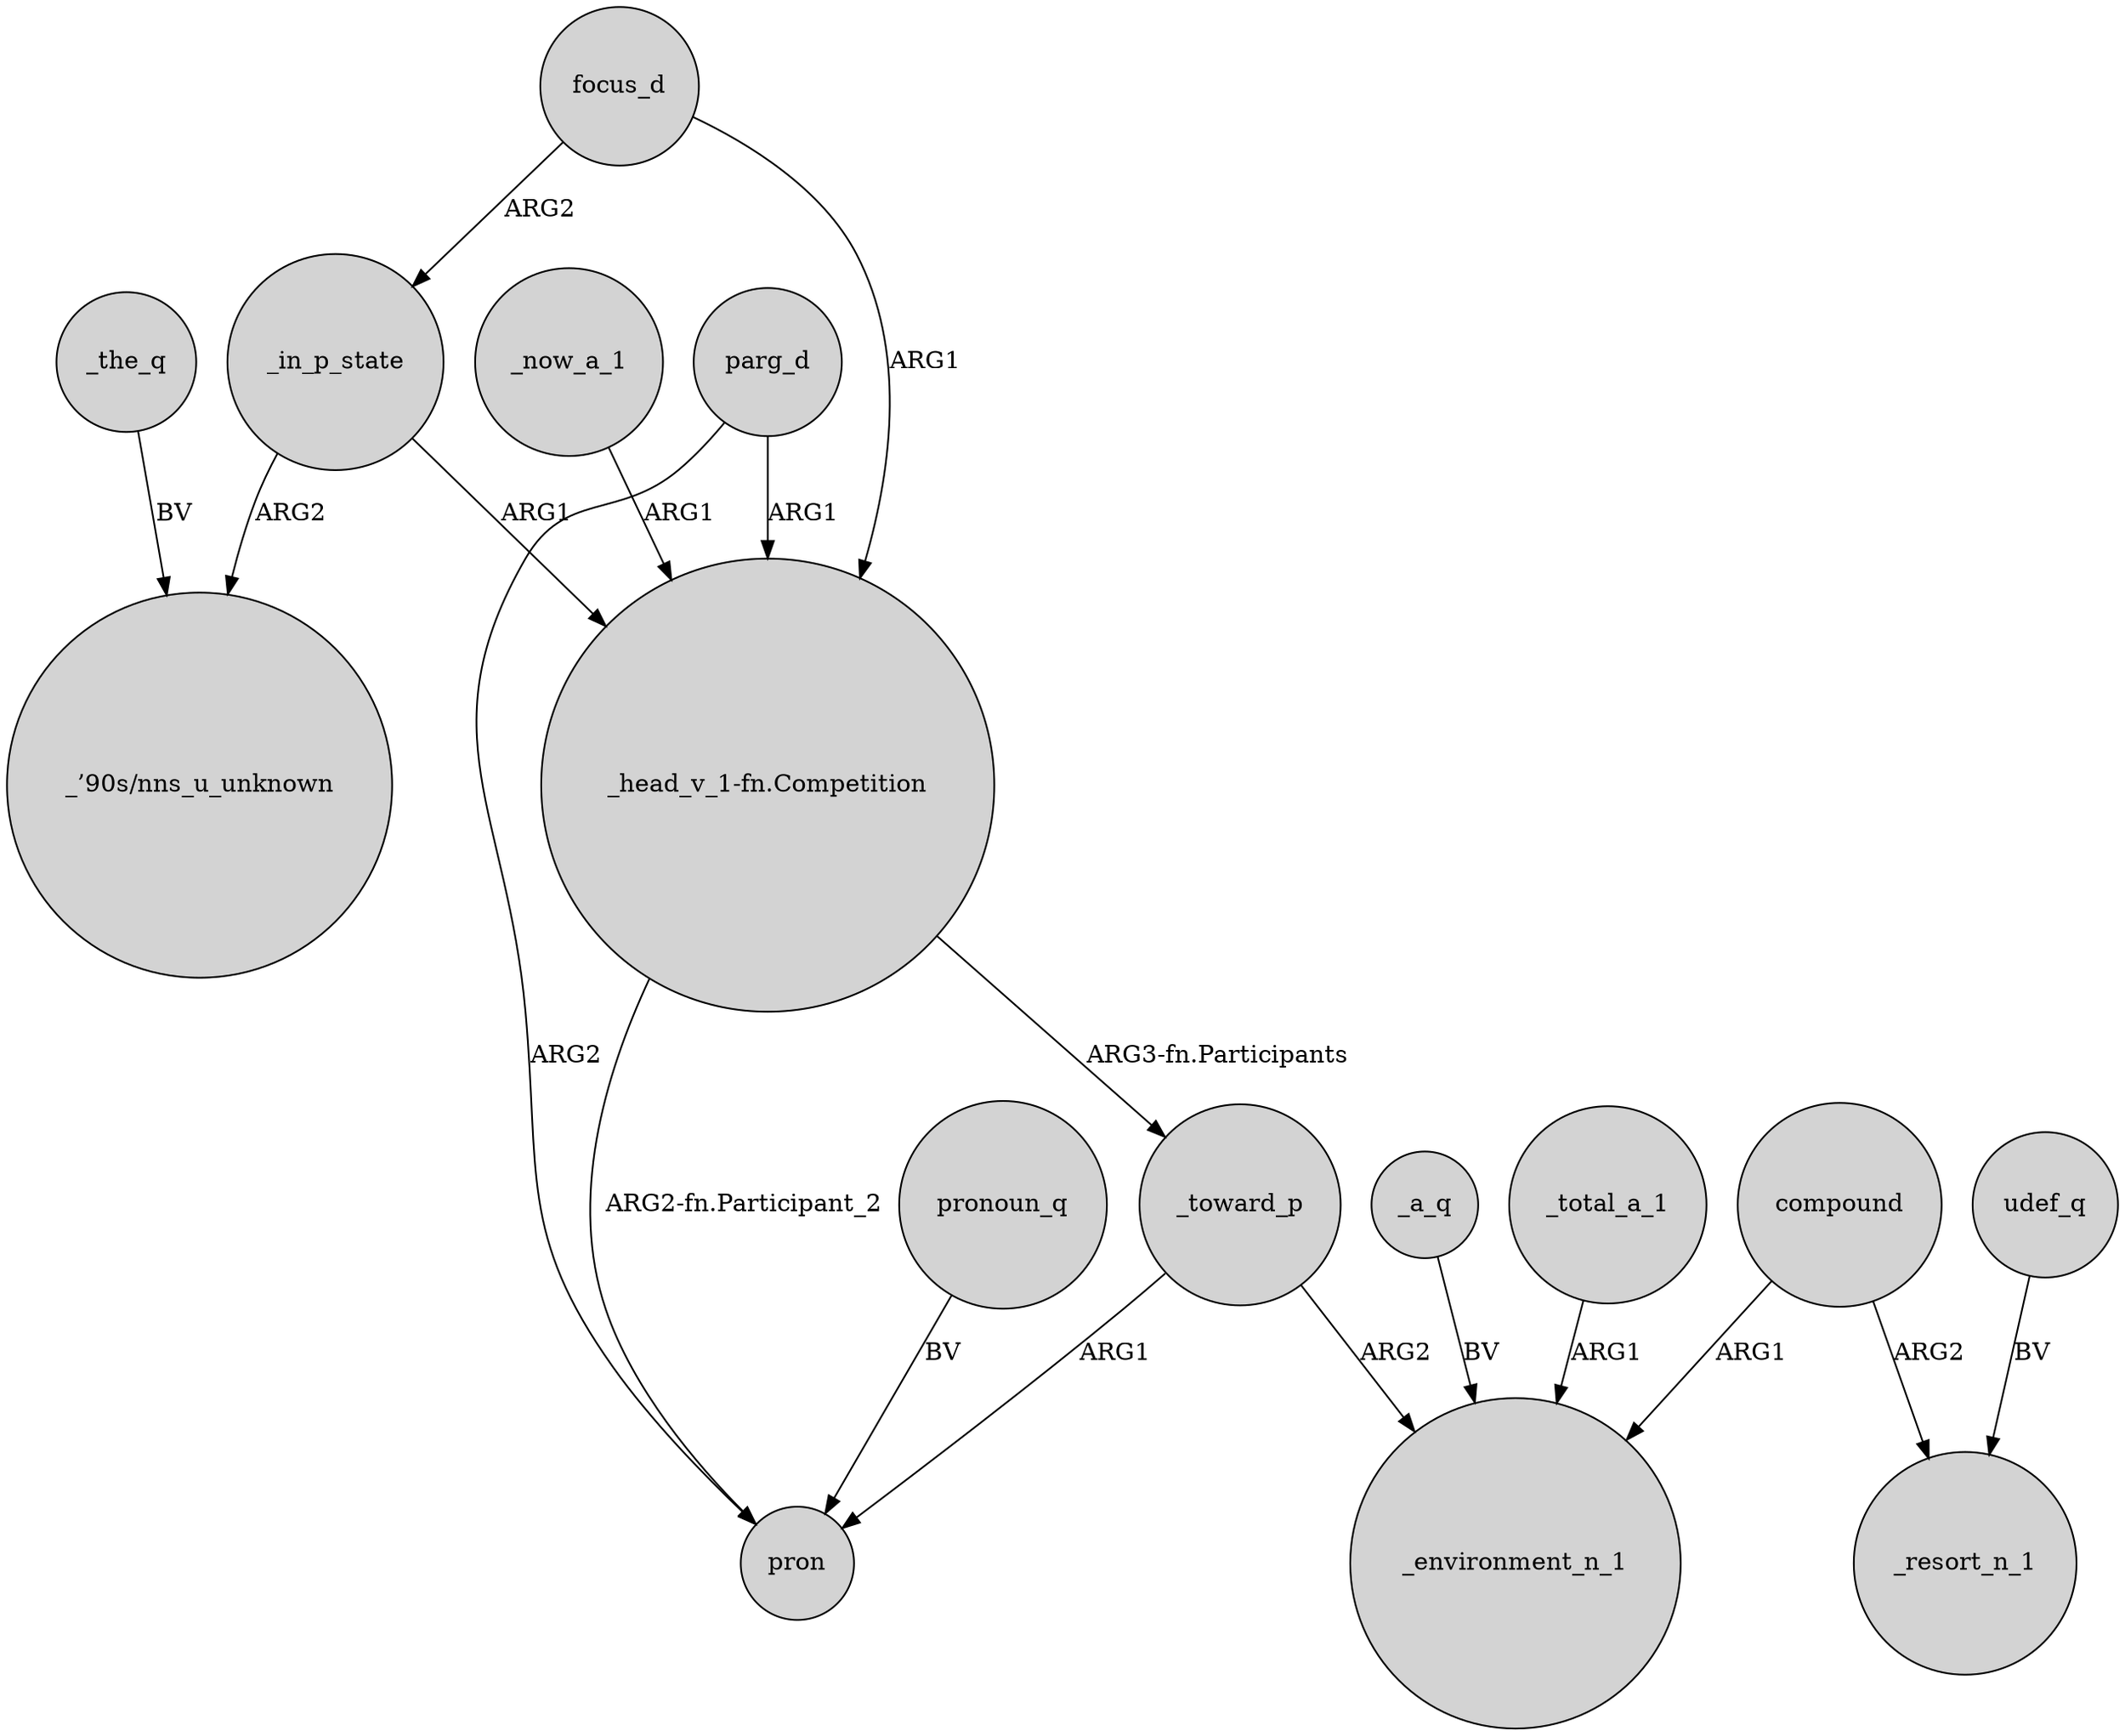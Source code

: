 digraph {
	node [shape=circle style=filled]
	_in_p_state -> "_’90s/nns_u_unknown" [label=ARG2]
	"_head_v_1-fn.Competition" -> pron [label="ARG2-fn.Participant_2"]
	parg_d -> "_head_v_1-fn.Competition" [label=ARG1]
	_total_a_1 -> _environment_n_1 [label=ARG1]
	_in_p_state -> "_head_v_1-fn.Competition" [label=ARG1]
	compound -> _resort_n_1 [label=ARG2]
	focus_d -> _in_p_state [label=ARG2]
	udef_q -> _resort_n_1 [label=BV]
	_now_a_1 -> "_head_v_1-fn.Competition" [label=ARG1]
	focus_d -> "_head_v_1-fn.Competition" [label=ARG1]
	_toward_p -> _environment_n_1 [label=ARG2]
	_toward_p -> pron [label=ARG1]
	_a_q -> _environment_n_1 [label=BV]
	pronoun_q -> pron [label=BV]
	compound -> _environment_n_1 [label=ARG1]
	_the_q -> "_’90s/nns_u_unknown" [label=BV]
	parg_d -> pron [label=ARG2]
	"_head_v_1-fn.Competition" -> _toward_p [label="ARG3-fn.Participants"]
}
